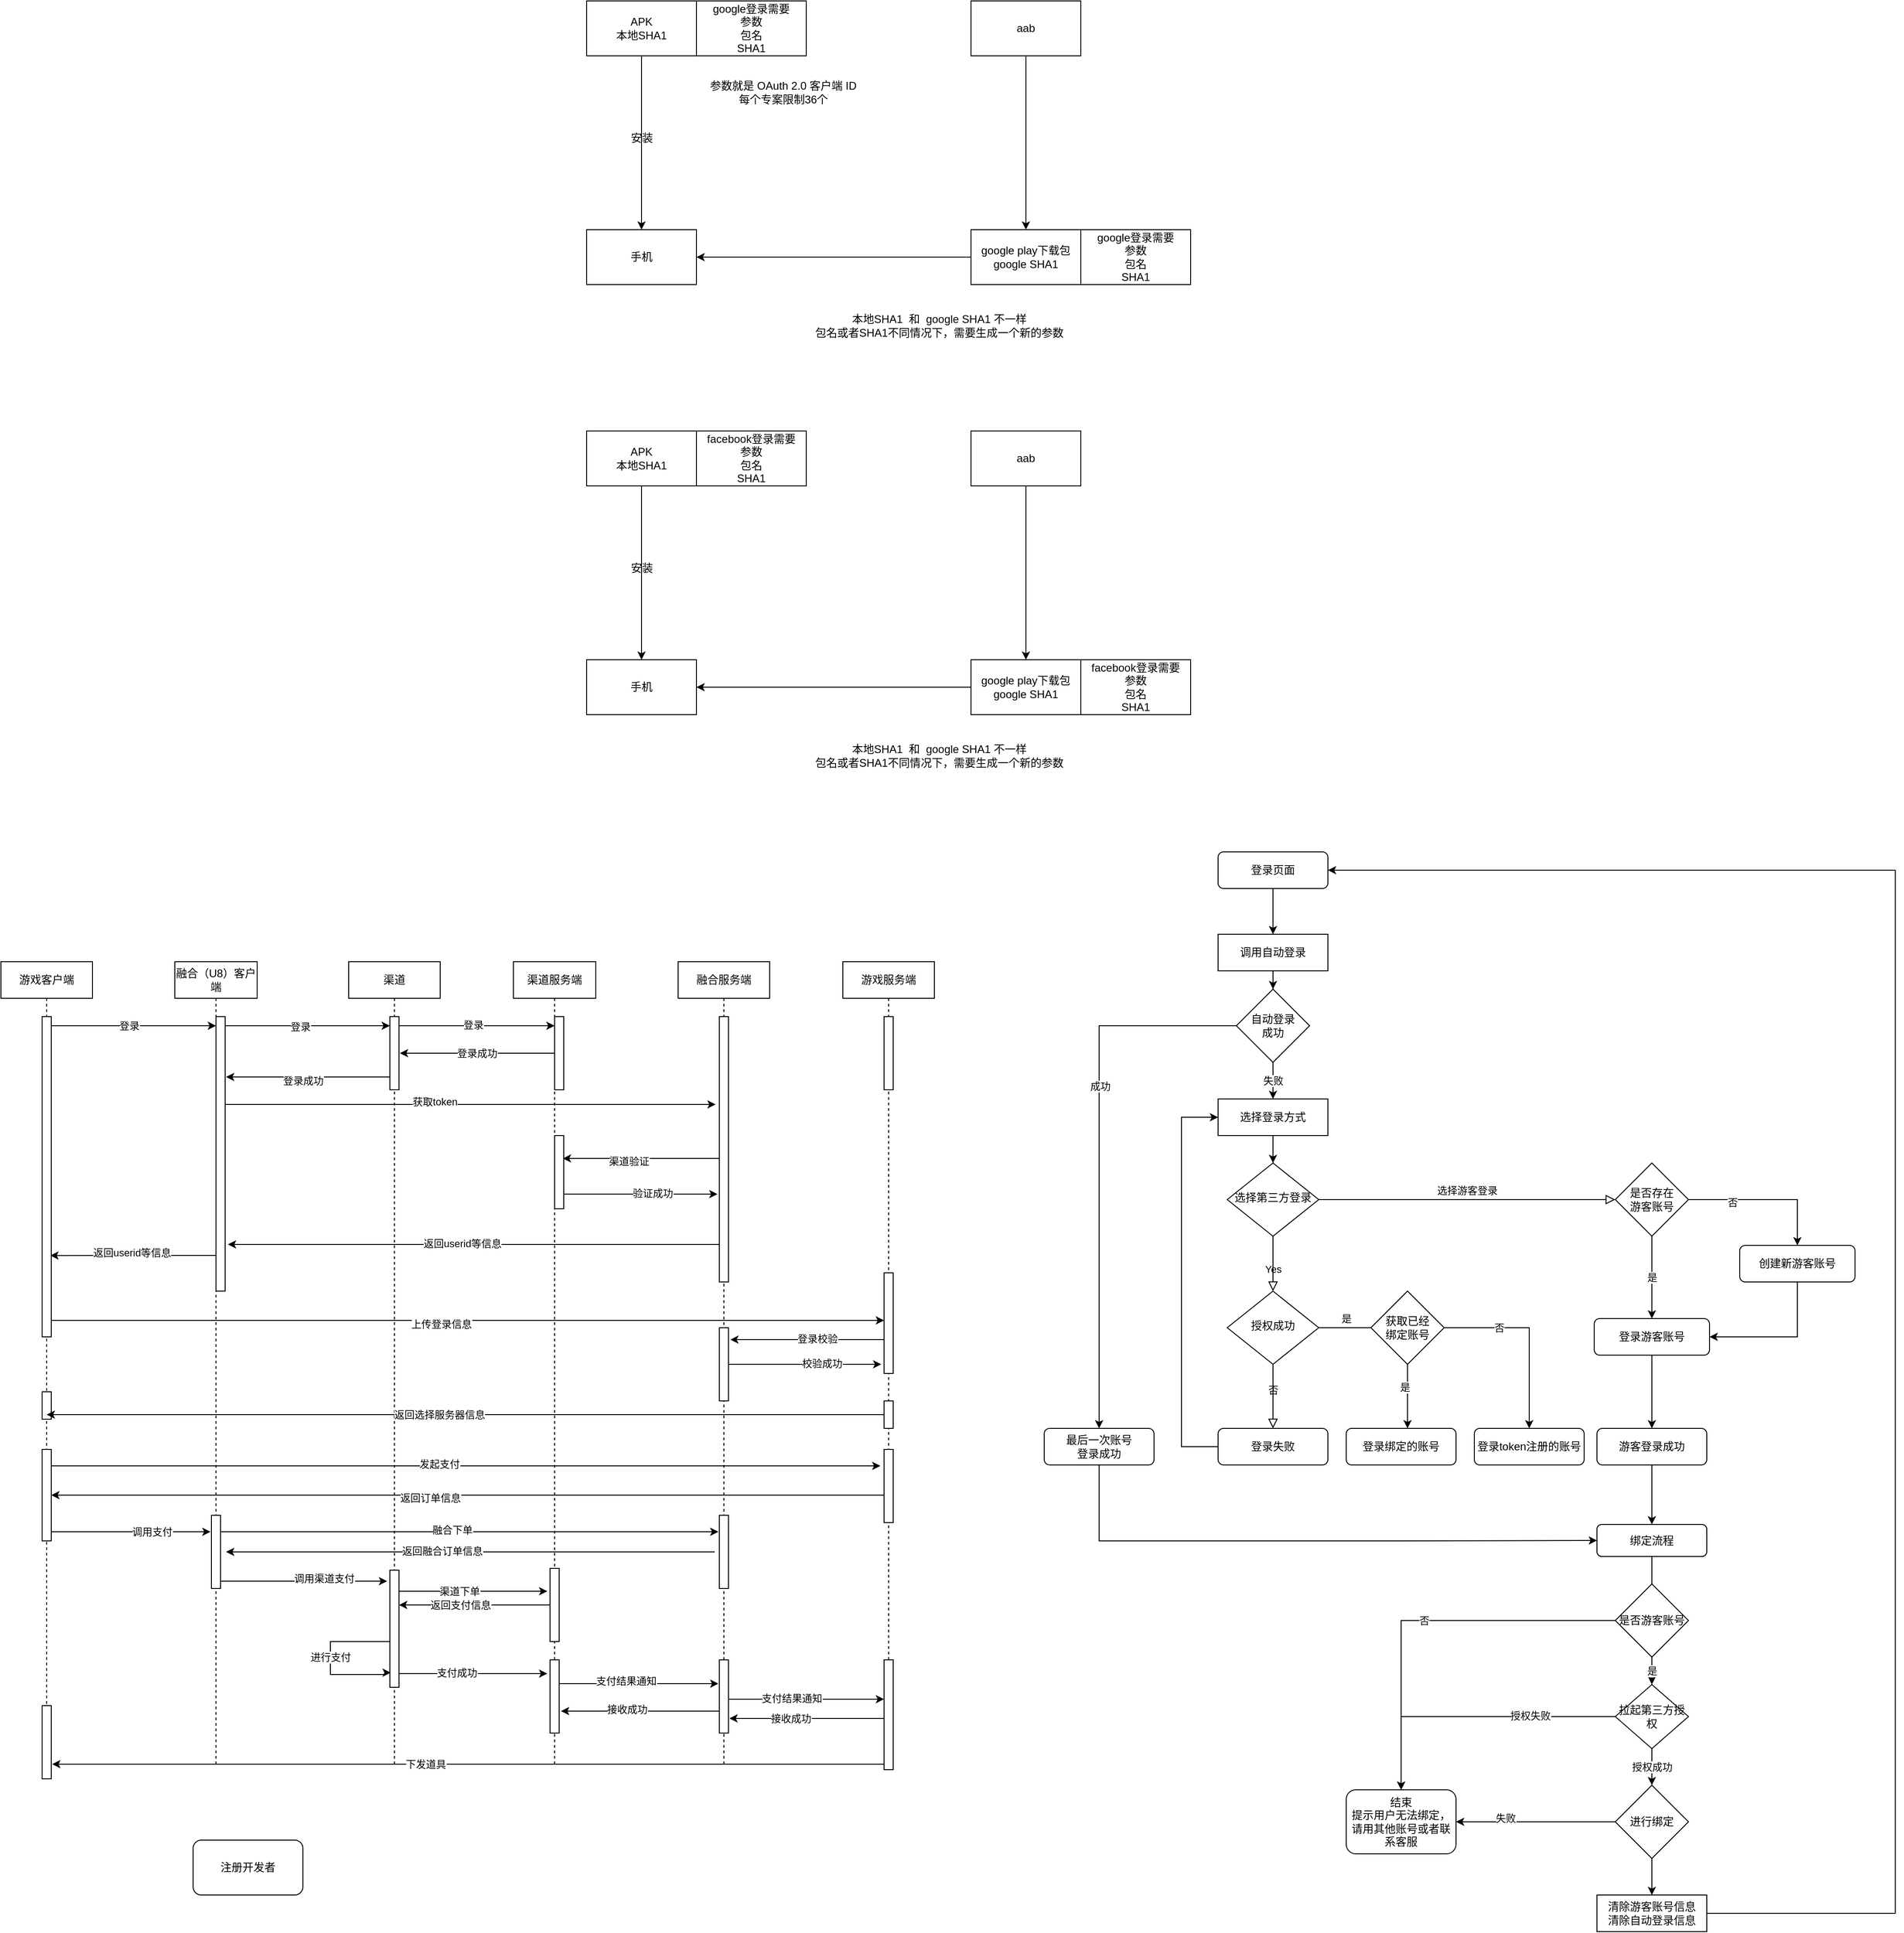 <mxfile version="17.4.0" type="github">
  <diagram id="C5RBs43oDa-KdzZeNtuy" name="Page-1">
    <mxGraphModel dx="3014" dy="1947" grid="1" gridSize="10" guides="1" tooltips="1" connect="1" arrows="1" fold="1" page="1" pageScale="1" pageWidth="827" pageHeight="1169" math="0" shadow="0">
      <root>
        <mxCell id="WIyWlLk6GJQsqaUBKTNV-0" />
        <mxCell id="WIyWlLk6GJQsqaUBKTNV-1" parent="WIyWlLk6GJQsqaUBKTNV-0" />
        <mxCell id="JOjSNyH2Hw5vAPHBL3Yq-51" style="edgeStyle=orthogonalEdgeStyle;rounded=0;orthogonalLoop=1;jettySize=auto;html=1;" parent="WIyWlLk6GJQsqaUBKTNV-1" source="WIyWlLk6GJQsqaUBKTNV-3" target="JOjSNyH2Hw5vAPHBL3Yq-50" edge="1">
          <mxGeometry relative="1" as="geometry" />
        </mxCell>
        <mxCell id="WIyWlLk6GJQsqaUBKTNV-3" value="登录页面" style="rounded=1;whiteSpace=wrap;html=1;fontSize=12;glass=0;strokeWidth=1;shadow=0;" parent="WIyWlLk6GJQsqaUBKTNV-1" vertex="1">
          <mxGeometry x="40" y="-150" width="120" height="40" as="geometry" />
        </mxCell>
        <mxCell id="WIyWlLk6GJQsqaUBKTNV-4" value="Yes" style="rounded=0;html=1;jettySize=auto;orthogonalLoop=1;fontSize=11;endArrow=block;endFill=0;endSize=8;strokeWidth=1;shadow=0;labelBackgroundColor=none;edgeStyle=orthogonalEdgeStyle;" parent="WIyWlLk6GJQsqaUBKTNV-1" source="WIyWlLk6GJQsqaUBKTNV-6" target="WIyWlLk6GJQsqaUBKTNV-10" edge="1">
          <mxGeometry x="0.2" relative="1" as="geometry">
            <mxPoint as="offset" />
          </mxGeometry>
        </mxCell>
        <mxCell id="WIyWlLk6GJQsqaUBKTNV-5" value="选择游客登录" style="edgeStyle=orthogonalEdgeStyle;rounded=0;html=1;jettySize=auto;orthogonalLoop=1;fontSize=11;endArrow=block;endFill=0;endSize=8;strokeWidth=1;shadow=0;labelBackgroundColor=none;entryX=0;entryY=0.5;entryDx=0;entryDy=0;" parent="WIyWlLk6GJQsqaUBKTNV-1" source="WIyWlLk6GJQsqaUBKTNV-6" target="JOjSNyH2Hw5vAPHBL3Yq-17" edge="1">
          <mxGeometry y="10" relative="1" as="geometry">
            <mxPoint as="offset" />
            <mxPoint x="290" y="160" as="targetPoint" />
          </mxGeometry>
        </mxCell>
        <mxCell id="WIyWlLk6GJQsqaUBKTNV-6" value="选择第三方登录" style="rhombus;whiteSpace=wrap;html=1;shadow=0;fontFamily=Helvetica;fontSize=12;align=center;strokeWidth=1;spacing=6;spacingTop=-4;" parent="WIyWlLk6GJQsqaUBKTNV-1" vertex="1">
          <mxGeometry x="50" y="190" width="100" height="80" as="geometry" />
        </mxCell>
        <mxCell id="JOjSNyH2Hw5vAPHBL3Yq-19" value="是" style="edgeStyle=orthogonalEdgeStyle;rounded=0;orthogonalLoop=1;jettySize=auto;html=1;entryX=0.5;entryY=0;entryDx=0;entryDy=0;exitX=0.5;exitY=1;exitDx=0;exitDy=0;" parent="WIyWlLk6GJQsqaUBKTNV-1" source="JOjSNyH2Hw5vAPHBL3Yq-17" target="JOjSNyH2Hw5vAPHBL3Yq-22" edge="1">
          <mxGeometry relative="1" as="geometry">
            <mxPoint x="520" y="220" as="sourcePoint" />
          </mxGeometry>
        </mxCell>
        <mxCell id="JOjSNyH2Hw5vAPHBL3Yq-25" style="edgeStyle=orthogonalEdgeStyle;rounded=0;orthogonalLoop=1;jettySize=auto;html=1;entryX=1;entryY=0.5;entryDx=0;entryDy=0;exitX=0.5;exitY=1;exitDx=0;exitDy=0;" parent="WIyWlLk6GJQsqaUBKTNV-1" source="WIyWlLk6GJQsqaUBKTNV-7" target="JOjSNyH2Hw5vAPHBL3Yq-22" edge="1">
          <mxGeometry relative="1" as="geometry" />
        </mxCell>
        <mxCell id="WIyWlLk6GJQsqaUBKTNV-7" value="创建新游客账号" style="rounded=1;whiteSpace=wrap;html=1;fontSize=12;glass=0;strokeWidth=1;shadow=0;" parent="WIyWlLk6GJQsqaUBKTNV-1" vertex="1">
          <mxGeometry x="610" y="280" width="126" height="40" as="geometry" />
        </mxCell>
        <mxCell id="WIyWlLk6GJQsqaUBKTNV-8" value="否" style="rounded=0;html=1;jettySize=auto;orthogonalLoop=1;fontSize=11;endArrow=block;endFill=0;endSize=8;strokeWidth=1;shadow=0;labelBackgroundColor=none;edgeStyle=orthogonalEdgeStyle;" parent="WIyWlLk6GJQsqaUBKTNV-1" source="WIyWlLk6GJQsqaUBKTNV-10" target="WIyWlLk6GJQsqaUBKTNV-11" edge="1">
          <mxGeometry x="-0.2" relative="1" as="geometry">
            <mxPoint as="offset" />
          </mxGeometry>
        </mxCell>
        <mxCell id="WIyWlLk6GJQsqaUBKTNV-9" value="是" style="edgeStyle=orthogonalEdgeStyle;rounded=0;html=1;jettySize=auto;orthogonalLoop=1;fontSize=11;endArrow=block;endFill=0;endSize=8;strokeWidth=1;shadow=0;labelBackgroundColor=none;" parent="WIyWlLk6GJQsqaUBKTNV-1" source="WIyWlLk6GJQsqaUBKTNV-10" edge="1">
          <mxGeometry x="-0.4" y="10" relative="1" as="geometry">
            <mxPoint as="offset" />
            <mxPoint x="250" y="370" as="targetPoint" />
          </mxGeometry>
        </mxCell>
        <mxCell id="WIyWlLk6GJQsqaUBKTNV-10" value="授权成功" style="rhombus;whiteSpace=wrap;html=1;shadow=0;fontFamily=Helvetica;fontSize=12;align=center;strokeWidth=1;spacing=6;spacingTop=-4;" parent="WIyWlLk6GJQsqaUBKTNV-1" vertex="1">
          <mxGeometry x="50" y="330" width="100" height="80" as="geometry" />
        </mxCell>
        <mxCell id="JOjSNyH2Hw5vAPHBL3Yq-77" style="edgeStyle=orthogonalEdgeStyle;rounded=0;orthogonalLoop=1;jettySize=auto;html=1;entryX=0;entryY=0.5;entryDx=0;entryDy=0;" parent="WIyWlLk6GJQsqaUBKTNV-1" source="WIyWlLk6GJQsqaUBKTNV-11" target="JOjSNyH2Hw5vAPHBL3Yq-53" edge="1">
          <mxGeometry relative="1" as="geometry">
            <Array as="points">
              <mxPoint y="500" />
              <mxPoint y="140" />
            </Array>
          </mxGeometry>
        </mxCell>
        <mxCell id="WIyWlLk6GJQsqaUBKTNV-11" value="登录失败" style="rounded=1;whiteSpace=wrap;html=1;fontSize=12;glass=0;strokeWidth=1;shadow=0;" parent="WIyWlLk6GJQsqaUBKTNV-1" vertex="1">
          <mxGeometry x="40" y="480" width="120" height="40" as="geometry" />
        </mxCell>
        <mxCell id="JOjSNyH2Hw5vAPHBL3Yq-8" style="edgeStyle=orthogonalEdgeStyle;rounded=0;orthogonalLoop=1;jettySize=auto;html=1;exitX=0.5;exitY=1;exitDx=0;exitDy=0;entryX=0.5;entryY=0;entryDx=0;entryDy=0;" parent="WIyWlLk6GJQsqaUBKTNV-1" source="JOjSNyH2Hw5vAPHBL3Yq-0" edge="1">
          <mxGeometry relative="1" as="geometry">
            <mxPoint x="247" y="480" as="targetPoint" />
          </mxGeometry>
        </mxCell>
        <mxCell id="JOjSNyH2Hw5vAPHBL3Yq-74" value="是" style="edgeLabel;html=1;align=center;verticalAlign=middle;resizable=0;points=[];" parent="JOjSNyH2Hw5vAPHBL3Yq-8" vertex="1" connectable="0">
          <mxGeometry x="-0.297" y="-3" relative="1" as="geometry">
            <mxPoint as="offset" />
          </mxGeometry>
        </mxCell>
        <mxCell id="JOjSNyH2Hw5vAPHBL3Yq-12" style="edgeStyle=orthogonalEdgeStyle;rounded=0;orthogonalLoop=1;jettySize=auto;html=1;" parent="WIyWlLk6GJQsqaUBKTNV-1" source="JOjSNyH2Hw5vAPHBL3Yq-0" target="JOjSNyH2Hw5vAPHBL3Yq-11" edge="1">
          <mxGeometry relative="1" as="geometry" />
        </mxCell>
        <mxCell id="JOjSNyH2Hw5vAPHBL3Yq-75" value="否" style="edgeLabel;html=1;align=center;verticalAlign=middle;resizable=0;points=[];" parent="JOjSNyH2Hw5vAPHBL3Yq-12" vertex="1" connectable="0">
          <mxGeometry x="-0.416" relative="1" as="geometry">
            <mxPoint as="offset" />
          </mxGeometry>
        </mxCell>
        <mxCell id="JOjSNyH2Hw5vAPHBL3Yq-0" value="获取已经&lt;br&gt;绑定账号" style="rhombus;whiteSpace=wrap;html=1;" parent="WIyWlLk6GJQsqaUBKTNV-1" vertex="1">
          <mxGeometry x="207" y="330" width="80" height="80" as="geometry" />
        </mxCell>
        <mxCell id="JOjSNyH2Hw5vAPHBL3Yq-6" value="登录绑定的账号" style="rounded=1;whiteSpace=wrap;html=1;fontSize=12;glass=0;strokeWidth=1;shadow=0;" parent="WIyWlLk6GJQsqaUBKTNV-1" vertex="1">
          <mxGeometry x="180" y="480" width="120" height="40" as="geometry" />
        </mxCell>
        <mxCell id="JOjSNyH2Hw5vAPHBL3Yq-11" value="登录token注册的账号" style="rounded=1;whiteSpace=wrap;html=1;fontSize=12;glass=0;strokeWidth=1;shadow=0;" parent="WIyWlLk6GJQsqaUBKTNV-1" vertex="1">
          <mxGeometry x="320" y="480" width="120" height="40" as="geometry" />
        </mxCell>
        <mxCell id="JOjSNyH2Hw5vAPHBL3Yq-60" style="edgeStyle=orthogonalEdgeStyle;rounded=0;orthogonalLoop=1;jettySize=auto;html=1;" parent="WIyWlLk6GJQsqaUBKTNV-1" source="JOjSNyH2Hw5vAPHBL3Yq-15" target="JOjSNyH2Hw5vAPHBL3Yq-26" edge="1">
          <mxGeometry relative="1" as="geometry" />
        </mxCell>
        <mxCell id="JOjSNyH2Hw5vAPHBL3Yq-15" value="游客登录成功" style="rounded=1;whiteSpace=wrap;html=1;fontSize=12;glass=0;strokeWidth=1;shadow=0;" parent="WIyWlLk6GJQsqaUBKTNV-1" vertex="1">
          <mxGeometry x="454" y="480" width="120" height="40" as="geometry" />
        </mxCell>
        <mxCell id="JOjSNyH2Hw5vAPHBL3Yq-18" style="edgeStyle=orthogonalEdgeStyle;rounded=0;orthogonalLoop=1;jettySize=auto;html=1;entryX=0.5;entryY=0;entryDx=0;entryDy=0;" parent="WIyWlLk6GJQsqaUBKTNV-1" source="JOjSNyH2Hw5vAPHBL3Yq-17" target="WIyWlLk6GJQsqaUBKTNV-7" edge="1">
          <mxGeometry relative="1" as="geometry" />
        </mxCell>
        <mxCell id="JOjSNyH2Hw5vAPHBL3Yq-76" value="否" style="edgeLabel;html=1;align=center;verticalAlign=middle;resizable=0;points=[];" parent="JOjSNyH2Hw5vAPHBL3Yq-18" vertex="1" connectable="0">
          <mxGeometry x="-0.436" y="-3" relative="1" as="geometry">
            <mxPoint as="offset" />
          </mxGeometry>
        </mxCell>
        <mxCell id="JOjSNyH2Hw5vAPHBL3Yq-17" value="是否存在&lt;br&gt;游客账号" style="rhombus;whiteSpace=wrap;html=1;" parent="WIyWlLk6GJQsqaUBKTNV-1" vertex="1">
          <mxGeometry x="474" y="190" width="80" height="80" as="geometry" />
        </mxCell>
        <mxCell id="JOjSNyH2Hw5vAPHBL3Yq-24" style="edgeStyle=orthogonalEdgeStyle;rounded=0;orthogonalLoop=1;jettySize=auto;html=1;entryX=0.5;entryY=0;entryDx=0;entryDy=0;" parent="WIyWlLk6GJQsqaUBKTNV-1" source="JOjSNyH2Hw5vAPHBL3Yq-22" target="JOjSNyH2Hw5vAPHBL3Yq-15" edge="1">
          <mxGeometry relative="1" as="geometry" />
        </mxCell>
        <mxCell id="JOjSNyH2Hw5vAPHBL3Yq-22" value="登录游客账号" style="rounded=1;whiteSpace=wrap;html=1;fontSize=12;glass=0;strokeWidth=1;shadow=0;" parent="WIyWlLk6GJQsqaUBKTNV-1" vertex="1">
          <mxGeometry x="451" y="360" width="126" height="40" as="geometry" />
        </mxCell>
        <mxCell id="JOjSNyH2Hw5vAPHBL3Yq-27" style="edgeStyle=orthogonalEdgeStyle;rounded=0;orthogonalLoop=1;jettySize=auto;html=1;" parent="WIyWlLk6GJQsqaUBKTNV-1" source="JOjSNyH2Hw5vAPHBL3Yq-26" edge="1">
          <mxGeometry relative="1" as="geometry">
            <mxPoint x="514" y="690" as="targetPoint" />
          </mxGeometry>
        </mxCell>
        <mxCell id="JOjSNyH2Hw5vAPHBL3Yq-26" value="绑定流程" style="rounded=1;whiteSpace=wrap;html=1;" parent="WIyWlLk6GJQsqaUBKTNV-1" vertex="1">
          <mxGeometry x="454" y="585" width="120" height="35" as="geometry" />
        </mxCell>
        <mxCell id="JOjSNyH2Hw5vAPHBL3Yq-30" value="否" style="edgeStyle=orthogonalEdgeStyle;rounded=0;orthogonalLoop=1;jettySize=auto;html=1;entryX=0.5;entryY=0;entryDx=0;entryDy=0;" parent="WIyWlLk6GJQsqaUBKTNV-1" source="JOjSNyH2Hw5vAPHBL3Yq-29" target="JOjSNyH2Hw5vAPHBL3Yq-38" edge="1">
          <mxGeometry relative="1" as="geometry">
            <mxPoint x="300" y="690" as="targetPoint" />
          </mxGeometry>
        </mxCell>
        <mxCell id="JOjSNyH2Hw5vAPHBL3Yq-66" value="是" style="edgeStyle=orthogonalEdgeStyle;rounded=0;orthogonalLoop=1;jettySize=auto;html=1;exitX=0.5;exitY=1;exitDx=0;exitDy=0;entryX=0.5;entryY=0;entryDx=0;entryDy=0;" parent="WIyWlLk6GJQsqaUBKTNV-1" source="JOjSNyH2Hw5vAPHBL3Yq-29" target="JOjSNyH2Hw5vAPHBL3Yq-65" edge="1">
          <mxGeometry relative="1" as="geometry" />
        </mxCell>
        <mxCell id="JOjSNyH2Hw5vAPHBL3Yq-29" value="是否游客账号" style="rhombus;whiteSpace=wrap;html=1;" parent="WIyWlLk6GJQsqaUBKTNV-1" vertex="1">
          <mxGeometry x="474" y="650" width="80" height="80" as="geometry" />
        </mxCell>
        <mxCell id="JOjSNyH2Hw5vAPHBL3Yq-39" style="edgeStyle=orthogonalEdgeStyle;rounded=0;orthogonalLoop=1;jettySize=auto;html=1;" parent="WIyWlLk6GJQsqaUBKTNV-1" source="JOjSNyH2Hw5vAPHBL3Yq-35" target="JOjSNyH2Hw5vAPHBL3Yq-38" edge="1">
          <mxGeometry relative="1" as="geometry" />
        </mxCell>
        <mxCell id="JOjSNyH2Hw5vAPHBL3Yq-41" value="失败" style="edgeLabel;html=1;align=center;verticalAlign=middle;resizable=0;points=[];" parent="JOjSNyH2Hw5vAPHBL3Yq-39" vertex="1" connectable="0">
          <mxGeometry x="0.234" y="-2" relative="1" as="geometry">
            <mxPoint x="-13" y="-2" as="offset" />
          </mxGeometry>
        </mxCell>
        <mxCell id="JOjSNyH2Hw5vAPHBL3Yq-59" style="edgeStyle=orthogonalEdgeStyle;rounded=0;orthogonalLoop=1;jettySize=auto;html=1;exitX=0.5;exitY=1;exitDx=0;exitDy=0;" parent="WIyWlLk6GJQsqaUBKTNV-1" source="JOjSNyH2Hw5vAPHBL3Yq-35" target="JOjSNyH2Hw5vAPHBL3Yq-58" edge="1">
          <mxGeometry relative="1" as="geometry" />
        </mxCell>
        <mxCell id="JOjSNyH2Hw5vAPHBL3Yq-35" value="进行绑定" style="rhombus;whiteSpace=wrap;html=1;" parent="WIyWlLk6GJQsqaUBKTNV-1" vertex="1">
          <mxGeometry x="474" y="870" width="80" height="80" as="geometry" />
        </mxCell>
        <mxCell id="JOjSNyH2Hw5vAPHBL3Yq-38" value="结束&lt;br&gt;提示用户无法绑定，请用其他账号或者联系客服" style="rounded=1;whiteSpace=wrap;html=1;" parent="WIyWlLk6GJQsqaUBKTNV-1" vertex="1">
          <mxGeometry x="180" y="875" width="120" height="70" as="geometry" />
        </mxCell>
        <mxCell id="JOjSNyH2Hw5vAPHBL3Yq-46" style="edgeStyle=orthogonalEdgeStyle;rounded=0;orthogonalLoop=1;jettySize=auto;html=1;entryX=0.5;entryY=0;entryDx=0;entryDy=0;" parent="WIyWlLk6GJQsqaUBKTNV-1" source="JOjSNyH2Hw5vAPHBL3Yq-42" target="JOjSNyH2Hw5vAPHBL3Yq-48" edge="1">
          <mxGeometry relative="1" as="geometry">
            <mxPoint x="-90" y="490" as="targetPoint" />
          </mxGeometry>
        </mxCell>
        <mxCell id="JOjSNyH2Hw5vAPHBL3Yq-47" value="成功" style="edgeLabel;html=1;align=center;verticalAlign=middle;resizable=0;points=[];" parent="JOjSNyH2Hw5vAPHBL3Yq-46" vertex="1" connectable="0">
          <mxGeometry x="-0.267" y="1" relative="1" as="geometry">
            <mxPoint as="offset" />
          </mxGeometry>
        </mxCell>
        <mxCell id="JOjSNyH2Hw5vAPHBL3Yq-54" value="失败" style="edgeStyle=orthogonalEdgeStyle;rounded=0;orthogonalLoop=1;jettySize=auto;html=1;entryX=0.5;entryY=0;entryDx=0;entryDy=0;" parent="WIyWlLk6GJQsqaUBKTNV-1" source="JOjSNyH2Hw5vAPHBL3Yq-42" target="JOjSNyH2Hw5vAPHBL3Yq-53" edge="1">
          <mxGeometry relative="1" as="geometry" />
        </mxCell>
        <mxCell id="JOjSNyH2Hw5vAPHBL3Yq-42" value="自动登录&lt;br&gt;成功" style="rhombus;whiteSpace=wrap;html=1;" parent="WIyWlLk6GJQsqaUBKTNV-1" vertex="1">
          <mxGeometry x="60" width="80" height="80" as="geometry" />
        </mxCell>
        <mxCell id="JOjSNyH2Hw5vAPHBL3Yq-72" style="edgeStyle=orthogonalEdgeStyle;rounded=0;orthogonalLoop=1;jettySize=auto;html=1;entryX=0;entryY=0.5;entryDx=0;entryDy=0;" parent="WIyWlLk6GJQsqaUBKTNV-1" source="JOjSNyH2Hw5vAPHBL3Yq-48" target="JOjSNyH2Hw5vAPHBL3Yq-26" edge="1">
          <mxGeometry relative="1" as="geometry">
            <Array as="points">
              <mxPoint x="-90" y="603" />
              <mxPoint x="212" y="603" />
            </Array>
          </mxGeometry>
        </mxCell>
        <mxCell id="JOjSNyH2Hw5vAPHBL3Yq-48" value="最后一次账号&lt;br&gt;登录成功" style="rounded=1;whiteSpace=wrap;html=1;fontSize=12;glass=0;strokeWidth=1;shadow=0;" parent="WIyWlLk6GJQsqaUBKTNV-1" vertex="1">
          <mxGeometry x="-150" y="480" width="120" height="40" as="geometry" />
        </mxCell>
        <mxCell id="JOjSNyH2Hw5vAPHBL3Yq-52" style="edgeStyle=orthogonalEdgeStyle;rounded=0;orthogonalLoop=1;jettySize=auto;html=1;entryX=0.5;entryY=0;entryDx=0;entryDy=0;" parent="WIyWlLk6GJQsqaUBKTNV-1" source="JOjSNyH2Hw5vAPHBL3Yq-50" target="JOjSNyH2Hw5vAPHBL3Yq-42" edge="1">
          <mxGeometry relative="1" as="geometry" />
        </mxCell>
        <mxCell id="JOjSNyH2Hw5vAPHBL3Yq-50" value="调用自动登录" style="rounded=0;whiteSpace=wrap;html=1;" parent="WIyWlLk6GJQsqaUBKTNV-1" vertex="1">
          <mxGeometry x="40" y="-60" width="120" height="40" as="geometry" />
        </mxCell>
        <mxCell id="JOjSNyH2Hw5vAPHBL3Yq-55" style="edgeStyle=orthogonalEdgeStyle;rounded=0;orthogonalLoop=1;jettySize=auto;html=1;entryX=0.5;entryY=0;entryDx=0;entryDy=0;" parent="WIyWlLk6GJQsqaUBKTNV-1" source="JOjSNyH2Hw5vAPHBL3Yq-53" target="WIyWlLk6GJQsqaUBKTNV-6" edge="1">
          <mxGeometry relative="1" as="geometry" />
        </mxCell>
        <mxCell id="JOjSNyH2Hw5vAPHBL3Yq-53" value="选择登录方式" style="rounded=0;whiteSpace=wrap;html=1;" parent="WIyWlLk6GJQsqaUBKTNV-1" vertex="1">
          <mxGeometry x="40" y="120" width="120" height="40" as="geometry" />
        </mxCell>
        <mxCell id="JOjSNyH2Hw5vAPHBL3Yq-73" style="edgeStyle=orthogonalEdgeStyle;rounded=0;orthogonalLoop=1;jettySize=auto;html=1;entryX=1;entryY=0.5;entryDx=0;entryDy=0;exitX=1;exitY=0.5;exitDx=0;exitDy=0;" parent="WIyWlLk6GJQsqaUBKTNV-1" source="JOjSNyH2Hw5vAPHBL3Yq-58" target="WIyWlLk6GJQsqaUBKTNV-3" edge="1">
          <mxGeometry relative="1" as="geometry">
            <Array as="points">
              <mxPoint x="780" y="1010" />
              <mxPoint x="780" y="-130" />
            </Array>
          </mxGeometry>
        </mxCell>
        <mxCell id="JOjSNyH2Hw5vAPHBL3Yq-58" value="清除游客账号信息&lt;br&gt;清除自动登录信息" style="rounded=0;whiteSpace=wrap;html=1;" parent="WIyWlLk6GJQsqaUBKTNV-1" vertex="1">
          <mxGeometry x="454" y="990" width="120" height="40" as="geometry" />
        </mxCell>
        <mxCell id="JOjSNyH2Hw5vAPHBL3Yq-63" style="edgeStyle=orthogonalEdgeStyle;rounded=0;orthogonalLoop=1;jettySize=auto;html=1;exitX=0.5;exitY=1;exitDx=0;exitDy=0;" parent="WIyWlLk6GJQsqaUBKTNV-1" edge="1">
          <mxGeometry relative="1" as="geometry">
            <mxPoint x="240" y="705" as="sourcePoint" />
            <mxPoint x="240" y="705" as="targetPoint" />
          </mxGeometry>
        </mxCell>
        <mxCell id="JOjSNyH2Hw5vAPHBL3Yq-68" value="授权成功" style="edgeStyle=orthogonalEdgeStyle;rounded=0;orthogonalLoop=1;jettySize=auto;html=1;entryX=0.5;entryY=0;entryDx=0;entryDy=0;" parent="WIyWlLk6GJQsqaUBKTNV-1" source="JOjSNyH2Hw5vAPHBL3Yq-65" target="JOjSNyH2Hw5vAPHBL3Yq-35" edge="1">
          <mxGeometry relative="1" as="geometry" />
        </mxCell>
        <mxCell id="JOjSNyH2Hw5vAPHBL3Yq-69" style="edgeStyle=orthogonalEdgeStyle;rounded=0;orthogonalLoop=1;jettySize=auto;html=1;exitX=0;exitY=0.5;exitDx=0;exitDy=0;entryX=0.5;entryY=0;entryDx=0;entryDy=0;" parent="WIyWlLk6GJQsqaUBKTNV-1" source="JOjSNyH2Hw5vAPHBL3Yq-65" target="JOjSNyH2Hw5vAPHBL3Yq-38" edge="1">
          <mxGeometry relative="1" as="geometry" />
        </mxCell>
        <mxCell id="JOjSNyH2Hw5vAPHBL3Yq-70" value="授权失败" style="edgeLabel;html=1;align=center;verticalAlign=middle;resizable=0;points=[];" parent="JOjSNyH2Hw5vAPHBL3Yq-69" vertex="1" connectable="0">
          <mxGeometry x="-0.409" y="-1" relative="1" as="geometry">
            <mxPoint as="offset" />
          </mxGeometry>
        </mxCell>
        <mxCell id="JOjSNyH2Hw5vAPHBL3Yq-65" value="&lt;span&gt;拉起第三方授权&lt;/span&gt;" style="rhombus;whiteSpace=wrap;html=1;" parent="WIyWlLk6GJQsqaUBKTNV-1" vertex="1">
          <mxGeometry x="474" y="760" width="80" height="70" as="geometry" />
        </mxCell>
        <mxCell id="KKXeev9WF8frhIr5QQyk-5" style="edgeStyle=orthogonalEdgeStyle;rounded=0;orthogonalLoop=1;jettySize=auto;html=1;entryX=0.5;entryY=0;entryDx=0;entryDy=0;startArrow=none;" parent="WIyWlLk6GJQsqaUBKTNV-1" source="KKXeev9WF8frhIr5QQyk-6" target="KKXeev9WF8frhIr5QQyk-1" edge="1">
          <mxGeometry relative="1" as="geometry">
            <Array as="points">
              <mxPoint x="-590" y="-920" />
            </Array>
          </mxGeometry>
        </mxCell>
        <mxCell id="KKXeev9WF8frhIr5QQyk-0" value="APK&lt;br&gt;本地SHA1" style="rounded=0;whiteSpace=wrap;html=1;" parent="WIyWlLk6GJQsqaUBKTNV-1" vertex="1">
          <mxGeometry x="-650" y="-1080" width="120" height="60" as="geometry" />
        </mxCell>
        <mxCell id="KKXeev9WF8frhIr5QQyk-1" value="手机" style="rounded=0;whiteSpace=wrap;html=1;" parent="WIyWlLk6GJQsqaUBKTNV-1" vertex="1">
          <mxGeometry x="-650" y="-830" width="120" height="60" as="geometry" />
        </mxCell>
        <mxCell id="KKXeev9WF8frhIr5QQyk-9" style="edgeStyle=orthogonalEdgeStyle;rounded=0;orthogonalLoop=1;jettySize=auto;html=1;" parent="WIyWlLk6GJQsqaUBKTNV-1" source="KKXeev9WF8frhIr5QQyk-2" target="KKXeev9WF8frhIr5QQyk-3" edge="1">
          <mxGeometry relative="1" as="geometry" />
        </mxCell>
        <mxCell id="KKXeev9WF8frhIr5QQyk-2" value="aab" style="rounded=0;whiteSpace=wrap;html=1;" parent="WIyWlLk6GJQsqaUBKTNV-1" vertex="1">
          <mxGeometry x="-230" y="-1080" width="120" height="60" as="geometry" />
        </mxCell>
        <mxCell id="KKXeev9WF8frhIr5QQyk-8" style="edgeStyle=orthogonalEdgeStyle;rounded=0;orthogonalLoop=1;jettySize=auto;html=1;" parent="WIyWlLk6GJQsqaUBKTNV-1" source="KKXeev9WF8frhIr5QQyk-3" target="KKXeev9WF8frhIr5QQyk-1" edge="1">
          <mxGeometry relative="1" as="geometry" />
        </mxCell>
        <mxCell id="KKXeev9WF8frhIr5QQyk-3" value="google play下载包&lt;br&gt;google SHA1" style="rounded=0;whiteSpace=wrap;html=1;" parent="WIyWlLk6GJQsqaUBKTNV-1" vertex="1">
          <mxGeometry x="-230" y="-830" width="120" height="60" as="geometry" />
        </mxCell>
        <mxCell id="KKXeev9WF8frhIr5QQyk-6" value="安装" style="text;html=1;align=center;verticalAlign=middle;resizable=0;points=[];autosize=1;strokeColor=none;fillColor=none;" parent="WIyWlLk6GJQsqaUBKTNV-1" vertex="1">
          <mxGeometry x="-610" y="-940" width="40" height="20" as="geometry" />
        </mxCell>
        <mxCell id="KKXeev9WF8frhIr5QQyk-7" value="" style="edgeStyle=orthogonalEdgeStyle;rounded=0;orthogonalLoop=1;jettySize=auto;html=1;entryX=0.5;entryY=0;entryDx=0;entryDy=0;endArrow=none;" parent="WIyWlLk6GJQsqaUBKTNV-1" source="KKXeev9WF8frhIr5QQyk-0" target="KKXeev9WF8frhIr5QQyk-6" edge="1">
          <mxGeometry relative="1" as="geometry">
            <mxPoint x="-590" y="-1020" as="sourcePoint" />
            <mxPoint x="-590" y="-830" as="targetPoint" />
            <Array as="points">
              <mxPoint x="-590" y="-920" />
            </Array>
          </mxGeometry>
        </mxCell>
        <mxCell id="KKXeev9WF8frhIr5QQyk-10" value="google登录需要&lt;br&gt;参数&lt;br&gt;包名&lt;br&gt;SHA1" style="rounded=0;whiteSpace=wrap;html=1;" parent="WIyWlLk6GJQsqaUBKTNV-1" vertex="1">
          <mxGeometry x="-530" y="-1080" width="120" height="60" as="geometry" />
        </mxCell>
        <mxCell id="KKXeev9WF8frhIr5QQyk-11" value="google登录需要&lt;br&gt;参数&lt;br&gt;包名&lt;br&gt;SHA1" style="rounded=0;whiteSpace=wrap;html=1;" parent="WIyWlLk6GJQsqaUBKTNV-1" vertex="1">
          <mxGeometry x="-110" y="-830" width="120" height="60" as="geometry" />
        </mxCell>
        <mxCell id="KKXeev9WF8frhIr5QQyk-12" value="参数就是&amp;nbsp;OAuth 2.0 客户端 ID&lt;br&gt;每个专案限制36个" style="text;html=1;strokeColor=none;fillColor=none;align=center;verticalAlign=middle;whiteSpace=wrap;rounded=0;" parent="WIyWlLk6GJQsqaUBKTNV-1" vertex="1">
          <mxGeometry x="-540" y="-990" width="210" height="20" as="geometry" />
        </mxCell>
        <mxCell id="KKXeev9WF8frhIr5QQyk-13" value="&lt;span&gt;本地SHA1&amp;nbsp; 和&amp;nbsp;&amp;nbsp;&lt;/span&gt;&lt;span&gt;google SHA1 不一样&lt;br&gt;包名或者SHA1不同情况下，需要生成一个新的参数&lt;br&gt;&lt;/span&gt;" style="text;html=1;align=center;verticalAlign=middle;resizable=0;points=[];autosize=1;strokeColor=none;fillColor=none;" parent="WIyWlLk6GJQsqaUBKTNV-1" vertex="1">
          <mxGeometry x="-410" y="-740" width="290" height="30" as="geometry" />
        </mxCell>
        <mxCell id="C141bJPONEXLKHuDQMLV-1" style="edgeStyle=orthogonalEdgeStyle;rounded=0;orthogonalLoop=1;jettySize=auto;html=1;entryX=0.5;entryY=0;entryDx=0;entryDy=0;startArrow=none;" edge="1" parent="WIyWlLk6GJQsqaUBKTNV-1" source="C141bJPONEXLKHuDQMLV-8" target="C141bJPONEXLKHuDQMLV-3">
          <mxGeometry relative="1" as="geometry">
            <Array as="points">
              <mxPoint x="-590" y="-450" />
            </Array>
          </mxGeometry>
        </mxCell>
        <mxCell id="C141bJPONEXLKHuDQMLV-2" value="APK&lt;br&gt;本地SHA1" style="rounded=0;whiteSpace=wrap;html=1;" vertex="1" parent="WIyWlLk6GJQsqaUBKTNV-1">
          <mxGeometry x="-650" y="-610" width="120" height="60" as="geometry" />
        </mxCell>
        <mxCell id="C141bJPONEXLKHuDQMLV-3" value="手机" style="rounded=0;whiteSpace=wrap;html=1;" vertex="1" parent="WIyWlLk6GJQsqaUBKTNV-1">
          <mxGeometry x="-650" y="-360" width="120" height="60" as="geometry" />
        </mxCell>
        <mxCell id="C141bJPONEXLKHuDQMLV-4" style="edgeStyle=orthogonalEdgeStyle;rounded=0;orthogonalLoop=1;jettySize=auto;html=1;" edge="1" parent="WIyWlLk6GJQsqaUBKTNV-1" source="C141bJPONEXLKHuDQMLV-5" target="C141bJPONEXLKHuDQMLV-7">
          <mxGeometry relative="1" as="geometry" />
        </mxCell>
        <mxCell id="C141bJPONEXLKHuDQMLV-5" value="aab" style="rounded=0;whiteSpace=wrap;html=1;" vertex="1" parent="WIyWlLk6GJQsqaUBKTNV-1">
          <mxGeometry x="-230" y="-610" width="120" height="60" as="geometry" />
        </mxCell>
        <mxCell id="C141bJPONEXLKHuDQMLV-6" style="edgeStyle=orthogonalEdgeStyle;rounded=0;orthogonalLoop=1;jettySize=auto;html=1;" edge="1" parent="WIyWlLk6GJQsqaUBKTNV-1" source="C141bJPONEXLKHuDQMLV-7" target="C141bJPONEXLKHuDQMLV-3">
          <mxGeometry relative="1" as="geometry" />
        </mxCell>
        <mxCell id="C141bJPONEXLKHuDQMLV-7" value="google play下载包&lt;br&gt;google SHA1" style="rounded=0;whiteSpace=wrap;html=1;" vertex="1" parent="WIyWlLk6GJQsqaUBKTNV-1">
          <mxGeometry x="-230" y="-360" width="120" height="60" as="geometry" />
        </mxCell>
        <mxCell id="C141bJPONEXLKHuDQMLV-8" value="安装" style="text;html=1;align=center;verticalAlign=middle;resizable=0;points=[];autosize=1;strokeColor=none;fillColor=none;" vertex="1" parent="WIyWlLk6GJQsqaUBKTNV-1">
          <mxGeometry x="-610" y="-470" width="40" height="20" as="geometry" />
        </mxCell>
        <mxCell id="C141bJPONEXLKHuDQMLV-9" value="" style="edgeStyle=orthogonalEdgeStyle;rounded=0;orthogonalLoop=1;jettySize=auto;html=1;entryX=0.5;entryY=0;entryDx=0;entryDy=0;endArrow=none;" edge="1" parent="WIyWlLk6GJQsqaUBKTNV-1" source="C141bJPONEXLKHuDQMLV-2" target="C141bJPONEXLKHuDQMLV-8">
          <mxGeometry relative="1" as="geometry">
            <mxPoint x="-590" y="-550" as="sourcePoint" />
            <mxPoint x="-590" y="-360" as="targetPoint" />
            <Array as="points">
              <mxPoint x="-590" y="-450" />
            </Array>
          </mxGeometry>
        </mxCell>
        <mxCell id="C141bJPONEXLKHuDQMLV-10" value="facebook登录需要&lt;br&gt;参数&lt;br&gt;包名&lt;br&gt;SHA1" style="rounded=0;whiteSpace=wrap;html=1;" vertex="1" parent="WIyWlLk6GJQsqaUBKTNV-1">
          <mxGeometry x="-530" y="-610" width="120" height="60" as="geometry" />
        </mxCell>
        <mxCell id="C141bJPONEXLKHuDQMLV-11" value="facebook登录需要&lt;br&gt;参数&lt;br&gt;包名&lt;br&gt;SHA1" style="rounded=0;whiteSpace=wrap;html=1;" vertex="1" parent="WIyWlLk6GJQsqaUBKTNV-1">
          <mxGeometry x="-110" y="-360" width="120" height="60" as="geometry" />
        </mxCell>
        <mxCell id="C141bJPONEXLKHuDQMLV-13" value="&lt;span&gt;本地SHA1&amp;nbsp; 和&amp;nbsp;&amp;nbsp;&lt;/span&gt;&lt;span&gt;google SHA1 不一样&lt;br&gt;包名或者SHA1不同情况下，需要生成一个新的参数&lt;br&gt;&lt;/span&gt;" style="text;html=1;align=center;verticalAlign=middle;resizable=0;points=[];autosize=1;strokeColor=none;fillColor=none;" vertex="1" parent="WIyWlLk6GJQsqaUBKTNV-1">
          <mxGeometry x="-410" y="-270" width="290" height="30" as="geometry" />
        </mxCell>
        <mxCell id="C141bJPONEXLKHuDQMLV-14" value="游戏客户端" style="shape=umlLifeline;perimeter=lifelinePerimeter;whiteSpace=wrap;html=1;container=1;collapsible=0;recursiveResize=0;outlineConnect=0;" vertex="1" parent="WIyWlLk6GJQsqaUBKTNV-1">
          <mxGeometry x="-1290" y="-30" width="100" height="880" as="geometry" />
        </mxCell>
        <mxCell id="C141bJPONEXLKHuDQMLV-21" value="" style="html=1;points=[];perimeter=orthogonalPerimeter;" vertex="1" parent="C141bJPONEXLKHuDQMLV-14">
          <mxGeometry x="45" y="60" width="10" height="350" as="geometry" />
        </mxCell>
        <mxCell id="C141bJPONEXLKHuDQMLV-55" value="" style="html=1;points=[];perimeter=orthogonalPerimeter;" vertex="1" parent="C141bJPONEXLKHuDQMLV-14">
          <mxGeometry x="45" y="533" width="10" height="100" as="geometry" />
        </mxCell>
        <mxCell id="C141bJPONEXLKHuDQMLV-89" value="" style="html=1;points=[];perimeter=orthogonalPerimeter;" vertex="1" parent="C141bJPONEXLKHuDQMLV-14">
          <mxGeometry x="45" y="813" width="10" height="80" as="geometry" />
        </mxCell>
        <mxCell id="C141bJPONEXLKHuDQMLV-111" value="" style="html=1;points=[];perimeter=orthogonalPerimeter;" vertex="1" parent="C141bJPONEXLKHuDQMLV-14">
          <mxGeometry x="45" y="470" width="10" height="30" as="geometry" />
        </mxCell>
        <mxCell id="C141bJPONEXLKHuDQMLV-15" value="融合服务端" style="shape=umlLifeline;perimeter=lifelinePerimeter;whiteSpace=wrap;html=1;container=1;collapsible=0;recursiveResize=0;outlineConnect=0;" vertex="1" parent="WIyWlLk6GJQsqaUBKTNV-1">
          <mxGeometry x="-550" y="-30" width="100" height="880" as="geometry" />
        </mxCell>
        <mxCell id="C141bJPONEXLKHuDQMLV-27" value="" style="html=1;points=[];perimeter=orthogonalPerimeter;" vertex="1" parent="C141bJPONEXLKHuDQMLV-15">
          <mxGeometry x="45" y="60" width="10" height="290" as="geometry" />
        </mxCell>
        <mxCell id="C141bJPONEXLKHuDQMLV-59" value="" style="html=1;points=[];perimeter=orthogonalPerimeter;" vertex="1" parent="C141bJPONEXLKHuDQMLV-15">
          <mxGeometry x="45" y="605" width="10" height="80" as="geometry" />
        </mxCell>
        <mxCell id="C141bJPONEXLKHuDQMLV-81" value="" style="html=1;points=[];perimeter=orthogonalPerimeter;" vertex="1" parent="C141bJPONEXLKHuDQMLV-15">
          <mxGeometry x="45" y="763" width="10" height="80" as="geometry" />
        </mxCell>
        <mxCell id="C141bJPONEXLKHuDQMLV-103" value="" style="html=1;points=[];perimeter=orthogonalPerimeter;" vertex="1" parent="C141bJPONEXLKHuDQMLV-15">
          <mxGeometry x="45" y="400" width="10" height="80" as="geometry" />
        </mxCell>
        <mxCell id="C141bJPONEXLKHuDQMLV-16" value="渠道" style="shape=umlLifeline;perimeter=lifelinePerimeter;whiteSpace=wrap;html=1;container=1;collapsible=0;recursiveResize=0;outlineConnect=0;" vertex="1" parent="WIyWlLk6GJQsqaUBKTNV-1">
          <mxGeometry x="-910" y="-30" width="100" height="880" as="geometry" />
        </mxCell>
        <mxCell id="C141bJPONEXLKHuDQMLV-24" value="" style="html=1;points=[];perimeter=orthogonalPerimeter;" vertex="1" parent="C141bJPONEXLKHuDQMLV-16">
          <mxGeometry x="45" y="60" width="10" height="80" as="geometry" />
        </mxCell>
        <mxCell id="C141bJPONEXLKHuDQMLV-57" value="" style="html=1;points=[];perimeter=orthogonalPerimeter;" vertex="1" parent="C141bJPONEXLKHuDQMLV-16">
          <mxGeometry x="45" y="665" width="10" height="128" as="geometry" />
        </mxCell>
        <mxCell id="C141bJPONEXLKHuDQMLV-76" style="edgeStyle=orthogonalEdgeStyle;rounded=0;orthogonalLoop=1;jettySize=auto;html=1;entryX=0.1;entryY=0.875;entryDx=0;entryDy=0;entryPerimeter=0;" edge="1" parent="C141bJPONEXLKHuDQMLV-16" source="C141bJPONEXLKHuDQMLV-57" target="C141bJPONEXLKHuDQMLV-57">
          <mxGeometry relative="1" as="geometry">
            <mxPoint x="40" y="783" as="targetPoint" />
            <Array as="points">
              <mxPoint x="-20" y="743" />
              <mxPoint x="-20" y="779" />
              <mxPoint x="40" y="779" />
              <mxPoint x="40" y="777" />
            </Array>
          </mxGeometry>
        </mxCell>
        <mxCell id="C141bJPONEXLKHuDQMLV-122" value="进行支付" style="edgeLabel;html=1;align=center;verticalAlign=middle;resizable=0;points=[];" vertex="1" connectable="0" parent="C141bJPONEXLKHuDQMLV-76">
          <mxGeometry x="-0.136" relative="1" as="geometry">
            <mxPoint y="9" as="offset" />
          </mxGeometry>
        </mxCell>
        <mxCell id="C141bJPONEXLKHuDQMLV-17" value="融合（U8）客户端" style="shape=umlLifeline;perimeter=lifelinePerimeter;whiteSpace=wrap;html=1;container=1;collapsible=0;recursiveResize=0;outlineConnect=0;" vertex="1" parent="WIyWlLk6GJQsqaUBKTNV-1">
          <mxGeometry x="-1100" y="-30" width="90" height="880" as="geometry" />
        </mxCell>
        <mxCell id="C141bJPONEXLKHuDQMLV-22" value="" style="html=1;points=[];perimeter=orthogonalPerimeter;" vertex="1" parent="C141bJPONEXLKHuDQMLV-17">
          <mxGeometry x="45" y="60" width="10" height="300" as="geometry" />
        </mxCell>
        <mxCell id="C141bJPONEXLKHuDQMLV-56" value="" style="html=1;points=[];perimeter=orthogonalPerimeter;" vertex="1" parent="C141bJPONEXLKHuDQMLV-17">
          <mxGeometry x="40" y="605" width="10" height="80" as="geometry" />
        </mxCell>
        <mxCell id="C141bJPONEXLKHuDQMLV-18" value="游戏服务端" style="shape=umlLifeline;perimeter=lifelinePerimeter;whiteSpace=wrap;html=1;container=1;collapsible=0;recursiveResize=0;outlineConnect=0;" vertex="1" parent="WIyWlLk6GJQsqaUBKTNV-1">
          <mxGeometry x="-370" y="-30" width="100" height="880" as="geometry" />
        </mxCell>
        <mxCell id="C141bJPONEXLKHuDQMLV-28" value="" style="html=1;points=[];perimeter=orthogonalPerimeter;" vertex="1" parent="C141bJPONEXLKHuDQMLV-18">
          <mxGeometry x="45" y="60" width="10" height="80" as="geometry" />
        </mxCell>
        <mxCell id="C141bJPONEXLKHuDQMLV-51" value="" style="html=1;points=[];perimeter=orthogonalPerimeter;" vertex="1" parent="C141bJPONEXLKHuDQMLV-18">
          <mxGeometry x="45" y="340" width="10" height="110" as="geometry" />
        </mxCell>
        <mxCell id="C141bJPONEXLKHuDQMLV-60" value="" style="html=1;points=[];perimeter=orthogonalPerimeter;" vertex="1" parent="C141bJPONEXLKHuDQMLV-18">
          <mxGeometry x="45" y="533" width="10" height="80" as="geometry" />
        </mxCell>
        <mxCell id="C141bJPONEXLKHuDQMLV-83" value="" style="html=1;points=[];perimeter=orthogonalPerimeter;" vertex="1" parent="C141bJPONEXLKHuDQMLV-18">
          <mxGeometry x="45" y="763" width="10" height="120" as="geometry" />
        </mxCell>
        <mxCell id="C141bJPONEXLKHuDQMLV-110" value="" style="html=1;points=[];perimeter=orthogonalPerimeter;" vertex="1" parent="C141bJPONEXLKHuDQMLV-18">
          <mxGeometry x="45" y="480" width="10" height="30" as="geometry" />
        </mxCell>
        <mxCell id="C141bJPONEXLKHuDQMLV-19" value="渠道服务端" style="shape=umlLifeline;perimeter=lifelinePerimeter;whiteSpace=wrap;html=1;container=1;collapsible=0;recursiveResize=0;outlineConnect=0;" vertex="1" parent="WIyWlLk6GJQsqaUBKTNV-1">
          <mxGeometry x="-730" y="-30" width="90" height="880" as="geometry" />
        </mxCell>
        <mxCell id="C141bJPONEXLKHuDQMLV-26" value="" style="html=1;points=[];perimeter=orthogonalPerimeter;" vertex="1" parent="C141bJPONEXLKHuDQMLV-19">
          <mxGeometry x="45" y="60" width="10" height="80" as="geometry" />
        </mxCell>
        <mxCell id="C141bJPONEXLKHuDQMLV-38" value="" style="html=1;points=[];perimeter=orthogonalPerimeter;" vertex="1" parent="C141bJPONEXLKHuDQMLV-19">
          <mxGeometry x="45" y="190" width="10" height="80" as="geometry" />
        </mxCell>
        <mxCell id="C141bJPONEXLKHuDQMLV-58" value="" style="html=1;points=[];perimeter=orthogonalPerimeter;" vertex="1" parent="C141bJPONEXLKHuDQMLV-19">
          <mxGeometry x="40" y="663" width="10" height="80" as="geometry" />
        </mxCell>
        <mxCell id="C141bJPONEXLKHuDQMLV-78" value="" style="html=1;points=[];perimeter=orthogonalPerimeter;" vertex="1" parent="C141bJPONEXLKHuDQMLV-19">
          <mxGeometry x="40" y="763" width="10" height="80" as="geometry" />
        </mxCell>
        <mxCell id="C141bJPONEXLKHuDQMLV-23" style="edgeStyle=orthogonalEdgeStyle;rounded=0;orthogonalLoop=1;jettySize=auto;html=1;" edge="1" parent="WIyWlLk6GJQsqaUBKTNV-1" source="C141bJPONEXLKHuDQMLV-21" target="C141bJPONEXLKHuDQMLV-22">
          <mxGeometry relative="1" as="geometry">
            <Array as="points">
              <mxPoint x="-1110" y="40" />
              <mxPoint x="-1110" y="40" />
            </Array>
          </mxGeometry>
        </mxCell>
        <mxCell id="C141bJPONEXLKHuDQMLV-93" value="登录" style="edgeLabel;html=1;align=center;verticalAlign=middle;resizable=0;points=[];" vertex="1" connectable="0" parent="C141bJPONEXLKHuDQMLV-23">
          <mxGeometry x="0.178" y="1" relative="1" as="geometry">
            <mxPoint x="-21" y="1" as="offset" />
          </mxGeometry>
        </mxCell>
        <mxCell id="C141bJPONEXLKHuDQMLV-25" style="edgeStyle=orthogonalEdgeStyle;rounded=0;orthogonalLoop=1;jettySize=auto;html=1;" edge="1" parent="WIyWlLk6GJQsqaUBKTNV-1" source="C141bJPONEXLKHuDQMLV-22" target="C141bJPONEXLKHuDQMLV-24">
          <mxGeometry relative="1" as="geometry">
            <Array as="points">
              <mxPoint x="-930" y="40" />
              <mxPoint x="-930" y="40" />
            </Array>
          </mxGeometry>
        </mxCell>
        <mxCell id="C141bJPONEXLKHuDQMLV-29" style="edgeStyle=orthogonalEdgeStyle;rounded=0;orthogonalLoop=1;jettySize=auto;html=1;" edge="1" parent="WIyWlLk6GJQsqaUBKTNV-1" source="C141bJPONEXLKHuDQMLV-24" target="C141bJPONEXLKHuDQMLV-26">
          <mxGeometry relative="1" as="geometry">
            <Array as="points">
              <mxPoint x="-810" y="40" />
              <mxPoint x="-810" y="40" />
            </Array>
          </mxGeometry>
        </mxCell>
        <mxCell id="C141bJPONEXLKHuDQMLV-36" style="edgeStyle=orthogonalEdgeStyle;rounded=0;orthogonalLoop=1;jettySize=auto;html=1;entryX=1.1;entryY=0.5;entryDx=0;entryDy=0;entryPerimeter=0;" edge="1" parent="WIyWlLk6GJQsqaUBKTNV-1" source="C141bJPONEXLKHuDQMLV-26" target="C141bJPONEXLKHuDQMLV-24">
          <mxGeometry relative="1" as="geometry" />
        </mxCell>
        <mxCell id="C141bJPONEXLKHuDQMLV-96" value="登录成功" style="edgeLabel;html=1;align=center;verticalAlign=middle;resizable=0;points=[];" vertex="1" connectable="0" parent="C141bJPONEXLKHuDQMLV-36">
          <mxGeometry x="-0.112" y="2" relative="1" as="geometry">
            <mxPoint x="-10" y="-2" as="offset" />
          </mxGeometry>
        </mxCell>
        <mxCell id="C141bJPONEXLKHuDQMLV-40" style="edgeStyle=orthogonalEdgeStyle;rounded=0;orthogonalLoop=1;jettySize=auto;html=1;entryX=0.9;entryY=0.313;entryDx=0;entryDy=0;entryPerimeter=0;" edge="1" parent="WIyWlLk6GJQsqaUBKTNV-1" source="C141bJPONEXLKHuDQMLV-27" target="C141bJPONEXLKHuDQMLV-38">
          <mxGeometry relative="1" as="geometry">
            <Array as="points">
              <mxPoint x="-550" y="185" />
              <mxPoint x="-550" y="185" />
            </Array>
          </mxGeometry>
        </mxCell>
        <mxCell id="C141bJPONEXLKHuDQMLV-99" value="渠道验证" style="edgeLabel;html=1;align=center;verticalAlign=middle;resizable=0;points=[];" vertex="1" connectable="0" parent="C141bJPONEXLKHuDQMLV-40">
          <mxGeometry x="0.158" y="3" relative="1" as="geometry">
            <mxPoint as="offset" />
          </mxGeometry>
        </mxCell>
        <mxCell id="C141bJPONEXLKHuDQMLV-47" style="edgeStyle=orthogonalEdgeStyle;rounded=0;orthogonalLoop=1;jettySize=auto;html=1;entryX=0.9;entryY=0.746;entryDx=0;entryDy=0;entryPerimeter=0;" edge="1" parent="WIyWlLk6GJQsqaUBKTNV-1" source="C141bJPONEXLKHuDQMLV-22" target="C141bJPONEXLKHuDQMLV-21">
          <mxGeometry relative="1" as="geometry">
            <Array as="points">
              <mxPoint x="-1140" y="291" />
              <mxPoint x="-1140" y="291" />
            </Array>
          </mxGeometry>
        </mxCell>
        <mxCell id="C141bJPONEXLKHuDQMLV-48" style="edgeStyle=orthogonalEdgeStyle;rounded=0;orthogonalLoop=1;jettySize=auto;html=1;entryX=1.3;entryY=0.83;entryDx=0;entryDy=0;entryPerimeter=0;" edge="1" parent="WIyWlLk6GJQsqaUBKTNV-1" source="C141bJPONEXLKHuDQMLV-27" target="C141bJPONEXLKHuDQMLV-22">
          <mxGeometry relative="1" as="geometry">
            <Array as="points">
              <mxPoint x="-700" y="279" />
              <mxPoint x="-700" y="279" />
            </Array>
          </mxGeometry>
        </mxCell>
        <mxCell id="C141bJPONEXLKHuDQMLV-101" value="返回userid等信息" style="edgeLabel;html=1;align=center;verticalAlign=middle;resizable=0;points=[];" vertex="1" connectable="0" parent="C141bJPONEXLKHuDQMLV-48">
          <mxGeometry x="0.047" y="-1" relative="1" as="geometry">
            <mxPoint as="offset" />
          </mxGeometry>
        </mxCell>
        <mxCell id="C141bJPONEXLKHuDQMLV-49" style="edgeStyle=orthogonalEdgeStyle;rounded=0;orthogonalLoop=1;jettySize=auto;html=1;entryX=-0.4;entryY=0.331;entryDx=0;entryDy=0;entryPerimeter=0;" edge="1" parent="WIyWlLk6GJQsqaUBKTNV-1" source="C141bJPONEXLKHuDQMLV-22" target="C141bJPONEXLKHuDQMLV-27">
          <mxGeometry relative="1" as="geometry">
            <Array as="points">
              <mxPoint x="-880" y="126" />
              <mxPoint x="-880" y="126" />
            </Array>
          </mxGeometry>
        </mxCell>
        <mxCell id="C141bJPONEXLKHuDQMLV-98" value="获取token" style="edgeLabel;html=1;align=center;verticalAlign=middle;resizable=0;points=[];" vertex="1" connectable="0" parent="C141bJPONEXLKHuDQMLV-49">
          <mxGeometry x="-0.145" y="3" relative="1" as="geometry">
            <mxPoint as="offset" />
          </mxGeometry>
        </mxCell>
        <mxCell id="C141bJPONEXLKHuDQMLV-50" style="edgeStyle=orthogonalEdgeStyle;rounded=0;orthogonalLoop=1;jettySize=auto;html=1;entryX=-0.2;entryY=0.669;entryDx=0;entryDy=0;entryPerimeter=0;" edge="1" parent="WIyWlLk6GJQsqaUBKTNV-1" source="C141bJPONEXLKHuDQMLV-38" target="C141bJPONEXLKHuDQMLV-27">
          <mxGeometry relative="1" as="geometry">
            <Array as="points">
              <mxPoint x="-640" y="224" />
              <mxPoint x="-640" y="224" />
            </Array>
          </mxGeometry>
        </mxCell>
        <mxCell id="C141bJPONEXLKHuDQMLV-100" value="验证成功" style="edgeLabel;html=1;align=center;verticalAlign=middle;resizable=0;points=[];" vertex="1" connectable="0" parent="C141bJPONEXLKHuDQMLV-50">
          <mxGeometry x="0.155" y="1" relative="1" as="geometry">
            <mxPoint as="offset" />
          </mxGeometry>
        </mxCell>
        <mxCell id="C141bJPONEXLKHuDQMLV-52" style="edgeStyle=orthogonalEdgeStyle;rounded=0;orthogonalLoop=1;jettySize=auto;html=1;entryX=1.1;entryY=0.22;entryDx=0;entryDy=0;entryPerimeter=0;" edge="1" parent="WIyWlLk6GJQsqaUBKTNV-1" source="C141bJPONEXLKHuDQMLV-24" target="C141bJPONEXLKHuDQMLV-22">
          <mxGeometry relative="1" as="geometry">
            <Array as="points">
              <mxPoint x="-920" y="96" />
              <mxPoint x="-920" y="96" />
            </Array>
          </mxGeometry>
        </mxCell>
        <mxCell id="C141bJPONEXLKHuDQMLV-53" style="edgeStyle=orthogonalEdgeStyle;rounded=0;orthogonalLoop=1;jettySize=auto;html=1;entryX=0;entryY=0.473;entryDx=0;entryDy=0;entryPerimeter=0;" edge="1" parent="WIyWlLk6GJQsqaUBKTNV-1" source="C141bJPONEXLKHuDQMLV-21" target="C141bJPONEXLKHuDQMLV-51">
          <mxGeometry relative="1" as="geometry">
            <Array as="points">
              <mxPoint x="-970" y="362" />
              <mxPoint x="-970" y="362" />
            </Array>
          </mxGeometry>
        </mxCell>
        <mxCell id="C141bJPONEXLKHuDQMLV-106" value="上传登录信息" style="edgeLabel;html=1;align=center;verticalAlign=middle;resizable=0;points=[];" vertex="1" connectable="0" parent="C141bJPONEXLKHuDQMLV-53">
          <mxGeometry x="-0.064" y="-4" relative="1" as="geometry">
            <mxPoint as="offset" />
          </mxGeometry>
        </mxCell>
        <mxCell id="C141bJPONEXLKHuDQMLV-61" style="edgeStyle=orthogonalEdgeStyle;rounded=0;orthogonalLoop=1;jettySize=auto;html=1;entryX=-0.4;entryY=0.225;entryDx=0;entryDy=0;entryPerimeter=0;" edge="1" parent="WIyWlLk6GJQsqaUBKTNV-1" source="C141bJPONEXLKHuDQMLV-55" target="C141bJPONEXLKHuDQMLV-60">
          <mxGeometry relative="1" as="geometry">
            <Array as="points">
              <mxPoint x="-1050" y="521" />
              <mxPoint x="-1050" y="521" />
            </Array>
          </mxGeometry>
        </mxCell>
        <mxCell id="C141bJPONEXLKHuDQMLV-114" value="发起支付" style="edgeLabel;html=1;align=center;verticalAlign=middle;resizable=0;points=[];" vertex="1" connectable="0" parent="C141bJPONEXLKHuDQMLV-61">
          <mxGeometry x="-0.064" y="2" relative="1" as="geometry">
            <mxPoint as="offset" />
          </mxGeometry>
        </mxCell>
        <mxCell id="C141bJPONEXLKHuDQMLV-62" style="edgeStyle=orthogonalEdgeStyle;rounded=0;orthogonalLoop=1;jettySize=auto;html=1;" edge="1" parent="WIyWlLk6GJQsqaUBKTNV-1" source="C141bJPONEXLKHuDQMLV-60" target="C141bJPONEXLKHuDQMLV-55">
          <mxGeometry relative="1" as="geometry">
            <Array as="points">
              <mxPoint x="-570" y="553" />
              <mxPoint x="-570" y="553" />
            </Array>
          </mxGeometry>
        </mxCell>
        <mxCell id="C141bJPONEXLKHuDQMLV-115" value="返回订单信息" style="edgeLabel;html=1;align=center;verticalAlign=middle;resizable=0;points=[];" vertex="1" connectable="0" parent="C141bJPONEXLKHuDQMLV-62">
          <mxGeometry x="0.09" y="3" relative="1" as="geometry">
            <mxPoint as="offset" />
          </mxGeometry>
        </mxCell>
        <mxCell id="C141bJPONEXLKHuDQMLV-64" style="edgeStyle=orthogonalEdgeStyle;rounded=0;orthogonalLoop=1;jettySize=auto;html=1;entryX=-0.1;entryY=0.225;entryDx=0;entryDy=0;entryPerimeter=0;" edge="1" parent="WIyWlLk6GJQsqaUBKTNV-1" source="C141bJPONEXLKHuDQMLV-55" target="C141bJPONEXLKHuDQMLV-56">
          <mxGeometry relative="1" as="geometry">
            <Array as="points">
              <mxPoint x="-1180" y="593" />
              <mxPoint x="-1180" y="593" />
            </Array>
          </mxGeometry>
        </mxCell>
        <mxCell id="C141bJPONEXLKHuDQMLV-116" value="调用支付" style="edgeLabel;html=1;align=center;verticalAlign=middle;resizable=0;points=[];" vertex="1" connectable="0" parent="C141bJPONEXLKHuDQMLV-64">
          <mxGeometry x="0.264" relative="1" as="geometry">
            <mxPoint as="offset" />
          </mxGeometry>
        </mxCell>
        <mxCell id="C141bJPONEXLKHuDQMLV-65" style="edgeStyle=orthogonalEdgeStyle;rounded=0;orthogonalLoop=1;jettySize=auto;html=1;entryX=-0.1;entryY=0.225;entryDx=0;entryDy=0;entryPerimeter=0;" edge="1" parent="WIyWlLk6GJQsqaUBKTNV-1" source="C141bJPONEXLKHuDQMLV-56" target="C141bJPONEXLKHuDQMLV-59">
          <mxGeometry relative="1" as="geometry">
            <Array as="points">
              <mxPoint x="-970" y="593" />
              <mxPoint x="-970" y="593" />
            </Array>
          </mxGeometry>
        </mxCell>
        <mxCell id="C141bJPONEXLKHuDQMLV-117" value="融合下单" style="edgeLabel;html=1;align=center;verticalAlign=middle;resizable=0;points=[];" vertex="1" connectable="0" parent="C141bJPONEXLKHuDQMLV-65">
          <mxGeometry x="-0.07" y="2" relative="1" as="geometry">
            <mxPoint as="offset" />
          </mxGeometry>
        </mxCell>
        <mxCell id="C141bJPONEXLKHuDQMLV-66" style="edgeStyle=orthogonalEdgeStyle;rounded=0;orthogonalLoop=1;jettySize=auto;html=1;entryX=1.6;entryY=0.5;entryDx=0;entryDy=0;entryPerimeter=0;exitX=-0.5;exitY=0.5;exitDx=0;exitDy=0;exitPerimeter=0;" edge="1" parent="WIyWlLk6GJQsqaUBKTNV-1" source="C141bJPONEXLKHuDQMLV-59" target="C141bJPONEXLKHuDQMLV-56">
          <mxGeometry relative="1" as="geometry" />
        </mxCell>
        <mxCell id="C141bJPONEXLKHuDQMLV-118" value="返回融合订单信息" style="edgeLabel;html=1;align=center;verticalAlign=middle;resizable=0;points=[];" vertex="1" connectable="0" parent="C141bJPONEXLKHuDQMLV-66">
          <mxGeometry x="0.116" y="-1" relative="1" as="geometry">
            <mxPoint as="offset" />
          </mxGeometry>
        </mxCell>
        <mxCell id="C141bJPONEXLKHuDQMLV-69" style="edgeStyle=orthogonalEdgeStyle;rounded=0;orthogonalLoop=1;jettySize=auto;html=1;entryX=-0.3;entryY=0.313;entryDx=0;entryDy=0;entryPerimeter=0;" edge="1" parent="WIyWlLk6GJQsqaUBKTNV-1" source="C141bJPONEXLKHuDQMLV-57" target="C141bJPONEXLKHuDQMLV-58">
          <mxGeometry relative="1" as="geometry">
            <Array as="points">
              <mxPoint x="-800" y="658" />
              <mxPoint x="-800" y="658" />
            </Array>
          </mxGeometry>
        </mxCell>
        <mxCell id="C141bJPONEXLKHuDQMLV-120" value="渠道下单" style="edgeLabel;html=1;align=center;verticalAlign=middle;resizable=0;points=[];" vertex="1" connectable="0" parent="C141bJPONEXLKHuDQMLV-69">
          <mxGeometry x="-0.185" relative="1" as="geometry">
            <mxPoint as="offset" />
          </mxGeometry>
        </mxCell>
        <mxCell id="C141bJPONEXLKHuDQMLV-73" style="edgeStyle=orthogonalEdgeStyle;rounded=0;orthogonalLoop=1;jettySize=auto;html=1;entryX=-0.3;entryY=0.094;entryDx=0;entryDy=0;entryPerimeter=0;" edge="1" parent="WIyWlLk6GJQsqaUBKTNV-1" source="C141bJPONEXLKHuDQMLV-56" target="C141bJPONEXLKHuDQMLV-57">
          <mxGeometry relative="1" as="geometry">
            <Array as="points">
              <mxPoint x="-990" y="647" />
              <mxPoint x="-990" y="647" />
            </Array>
          </mxGeometry>
        </mxCell>
        <mxCell id="C141bJPONEXLKHuDQMLV-119" value="调用渠道支付" style="edgeLabel;html=1;align=center;verticalAlign=middle;resizable=0;points=[];" vertex="1" connectable="0" parent="C141bJPONEXLKHuDQMLV-73">
          <mxGeometry x="0.242" y="3" relative="1" as="geometry">
            <mxPoint as="offset" />
          </mxGeometry>
        </mxCell>
        <mxCell id="C141bJPONEXLKHuDQMLV-74" style="edgeStyle=orthogonalEdgeStyle;rounded=0;orthogonalLoop=1;jettySize=auto;html=1;entryX=1;entryY=0.297;entryDx=0;entryDy=0;entryPerimeter=0;" edge="1" parent="WIyWlLk6GJQsqaUBKTNV-1" source="C141bJPONEXLKHuDQMLV-58" target="C141bJPONEXLKHuDQMLV-57">
          <mxGeometry relative="1" as="geometry" />
        </mxCell>
        <mxCell id="C141bJPONEXLKHuDQMLV-121" value="返回支付信息" style="edgeLabel;html=1;align=center;verticalAlign=middle;resizable=0;points=[];" vertex="1" connectable="0" parent="C141bJPONEXLKHuDQMLV-74">
          <mxGeometry x="0.188" relative="1" as="geometry">
            <mxPoint as="offset" />
          </mxGeometry>
        </mxCell>
        <mxCell id="C141bJPONEXLKHuDQMLV-80" style="edgeStyle=orthogonalEdgeStyle;rounded=0;orthogonalLoop=1;jettySize=auto;html=1;entryX=-0.3;entryY=0.188;entryDx=0;entryDy=0;entryPerimeter=0;" edge="1" parent="WIyWlLk6GJQsqaUBKTNV-1" source="C141bJPONEXLKHuDQMLV-57" target="C141bJPONEXLKHuDQMLV-78">
          <mxGeometry relative="1" as="geometry">
            <Array as="points">
              <mxPoint x="-810" y="748" />
              <mxPoint x="-810" y="748" />
            </Array>
          </mxGeometry>
        </mxCell>
        <mxCell id="C141bJPONEXLKHuDQMLV-123" value="支付成功" style="edgeLabel;html=1;align=center;verticalAlign=middle;resizable=0;points=[];" vertex="1" connectable="0" parent="C141bJPONEXLKHuDQMLV-80">
          <mxGeometry x="-0.222" y="1" relative="1" as="geometry">
            <mxPoint as="offset" />
          </mxGeometry>
        </mxCell>
        <mxCell id="C141bJPONEXLKHuDQMLV-86" style="edgeStyle=orthogonalEdgeStyle;rounded=0;orthogonalLoop=1;jettySize=auto;html=1;entryX=-0.1;entryY=0.325;entryDx=0;entryDy=0;entryPerimeter=0;" edge="1" parent="WIyWlLk6GJQsqaUBKTNV-1" source="C141bJPONEXLKHuDQMLV-78" target="C141bJPONEXLKHuDQMLV-81">
          <mxGeometry relative="1" as="geometry">
            <Array as="points">
              <mxPoint x="-610" y="759" />
              <mxPoint x="-610" y="759" />
            </Array>
          </mxGeometry>
        </mxCell>
        <mxCell id="C141bJPONEXLKHuDQMLV-124" value="支付结果通知" style="edgeLabel;html=1;align=center;verticalAlign=middle;resizable=0;points=[];" vertex="1" connectable="0" parent="C141bJPONEXLKHuDQMLV-86">
          <mxGeometry x="-0.161" y="3" relative="1" as="geometry">
            <mxPoint as="offset" />
          </mxGeometry>
        </mxCell>
        <mxCell id="C141bJPONEXLKHuDQMLV-88" style="edgeStyle=orthogonalEdgeStyle;rounded=0;orthogonalLoop=1;jettySize=auto;html=1;entryX=0;entryY=0.358;entryDx=0;entryDy=0;entryPerimeter=0;" edge="1" parent="WIyWlLk6GJQsqaUBKTNV-1" source="C141bJPONEXLKHuDQMLV-81" target="C141bJPONEXLKHuDQMLV-83">
          <mxGeometry relative="1" as="geometry">
            <Array as="points">
              <mxPoint x="-440" y="776" />
              <mxPoint x="-440" y="776" />
            </Array>
          </mxGeometry>
        </mxCell>
        <mxCell id="C141bJPONEXLKHuDQMLV-125" value="支付结果通知" style="edgeLabel;html=1;align=center;verticalAlign=middle;resizable=0;points=[];" vertex="1" connectable="0" parent="C141bJPONEXLKHuDQMLV-88">
          <mxGeometry x="-0.188" y="1" relative="1" as="geometry">
            <mxPoint as="offset" />
          </mxGeometry>
        </mxCell>
        <mxCell id="C141bJPONEXLKHuDQMLV-90" style="edgeStyle=orthogonalEdgeStyle;rounded=0;orthogonalLoop=1;jettySize=auto;html=1;entryX=1.1;entryY=0.8;entryDx=0;entryDy=0;entryPerimeter=0;" edge="1" parent="WIyWlLk6GJQsqaUBKTNV-1" source="C141bJPONEXLKHuDQMLV-83" target="C141bJPONEXLKHuDQMLV-89">
          <mxGeometry relative="1" as="geometry">
            <Array as="points">
              <mxPoint x="-550" y="847" />
              <mxPoint x="-550" y="847" />
            </Array>
          </mxGeometry>
        </mxCell>
        <mxCell id="C141bJPONEXLKHuDQMLV-129" value="下发道具" style="edgeLabel;html=1;align=center;verticalAlign=middle;resizable=0;points=[];" vertex="1" connectable="0" parent="C141bJPONEXLKHuDQMLV-90">
          <mxGeometry x="0.102" relative="1" as="geometry">
            <mxPoint as="offset" />
          </mxGeometry>
        </mxCell>
        <mxCell id="C141bJPONEXLKHuDQMLV-91" style="edgeStyle=orthogonalEdgeStyle;rounded=0;orthogonalLoop=1;jettySize=auto;html=1;entryX=1.2;entryY=0.7;entryDx=0;entryDy=0;entryPerimeter=0;" edge="1" parent="WIyWlLk6GJQsqaUBKTNV-1" source="C141bJPONEXLKHuDQMLV-81" target="C141bJPONEXLKHuDQMLV-78">
          <mxGeometry relative="1" as="geometry">
            <Array as="points">
              <mxPoint x="-560" y="789" />
              <mxPoint x="-560" y="789" />
            </Array>
          </mxGeometry>
        </mxCell>
        <mxCell id="C141bJPONEXLKHuDQMLV-126" value="接收成功" style="edgeLabel;html=1;align=center;verticalAlign=middle;resizable=0;points=[];" vertex="1" connectable="0" parent="C141bJPONEXLKHuDQMLV-91">
          <mxGeometry x="0.168" y="-2" relative="1" as="geometry">
            <mxPoint as="offset" />
          </mxGeometry>
        </mxCell>
        <mxCell id="C141bJPONEXLKHuDQMLV-92" style="edgeStyle=orthogonalEdgeStyle;rounded=0;orthogonalLoop=1;jettySize=auto;html=1;entryX=1.1;entryY=0.8;entryDx=0;entryDy=0;entryPerimeter=0;" edge="1" parent="WIyWlLk6GJQsqaUBKTNV-1" source="C141bJPONEXLKHuDQMLV-83" target="C141bJPONEXLKHuDQMLV-81">
          <mxGeometry relative="1" as="geometry">
            <Array as="points">
              <mxPoint x="-390" y="797" />
              <mxPoint x="-390" y="797" />
            </Array>
          </mxGeometry>
        </mxCell>
        <mxCell id="C141bJPONEXLKHuDQMLV-127" value="接收成功" style="edgeLabel;html=1;align=center;verticalAlign=middle;resizable=0;points=[];" vertex="1" connectable="0" parent="C141bJPONEXLKHuDQMLV-92">
          <mxGeometry x="0.207" relative="1" as="geometry">
            <mxPoint as="offset" />
          </mxGeometry>
        </mxCell>
        <mxCell id="C141bJPONEXLKHuDQMLV-94" value="登录" style="edgeLabel;html=1;align=center;verticalAlign=middle;resizable=0;points=[];" vertex="1" connectable="0" parent="WIyWlLk6GJQsqaUBKTNV-1">
          <mxGeometry x="-1140" y="50" as="geometry">
            <mxPoint x="177" y="-9" as="offset" />
          </mxGeometry>
        </mxCell>
        <mxCell id="C141bJPONEXLKHuDQMLV-95" value="登录" style="edgeLabel;html=1;align=center;verticalAlign=middle;resizable=0;points=[];" vertex="1" connectable="0" parent="WIyWlLk6GJQsqaUBKTNV-1">
          <mxGeometry x="-1120" y="60" as="geometry">
            <mxPoint x="346" y="-21" as="offset" />
          </mxGeometry>
        </mxCell>
        <mxCell id="C141bJPONEXLKHuDQMLV-97" value="登录成功" style="edgeLabel;html=1;align=center;verticalAlign=middle;resizable=0;points=[];" vertex="1" connectable="0" parent="WIyWlLk6GJQsqaUBKTNV-1">
          <mxGeometry x="-960" y="100" as="geometry" />
        </mxCell>
        <mxCell id="C141bJPONEXLKHuDQMLV-102" value="返回userid等信息" style="edgeLabel;html=1;align=center;verticalAlign=middle;resizable=0;points=[];" vertex="1" connectable="0" parent="WIyWlLk6GJQsqaUBKTNV-1">
          <mxGeometry x="-770" y="288" as="geometry">
            <mxPoint x="-377" as="offset" />
          </mxGeometry>
        </mxCell>
        <mxCell id="C141bJPONEXLKHuDQMLV-104" style="edgeStyle=orthogonalEdgeStyle;rounded=0;orthogonalLoop=1;jettySize=auto;html=1;entryX=1.2;entryY=0.163;entryDx=0;entryDy=0;entryPerimeter=0;" edge="1" parent="WIyWlLk6GJQsqaUBKTNV-1" source="C141bJPONEXLKHuDQMLV-51" target="C141bJPONEXLKHuDQMLV-103">
          <mxGeometry relative="1" as="geometry">
            <Array as="points">
              <mxPoint x="-360" y="383" />
              <mxPoint x="-360" y="383" />
            </Array>
          </mxGeometry>
        </mxCell>
        <mxCell id="C141bJPONEXLKHuDQMLV-107" value="登录校验" style="edgeLabel;html=1;align=center;verticalAlign=middle;resizable=0;points=[];" vertex="1" connectable="0" parent="C141bJPONEXLKHuDQMLV-104">
          <mxGeometry x="-0.131" y="-1" relative="1" as="geometry">
            <mxPoint as="offset" />
          </mxGeometry>
        </mxCell>
        <mxCell id="C141bJPONEXLKHuDQMLV-108" style="edgeStyle=orthogonalEdgeStyle;rounded=0;orthogonalLoop=1;jettySize=auto;html=1;entryX=-0.3;entryY=0.909;entryDx=0;entryDy=0;entryPerimeter=0;" edge="1" parent="WIyWlLk6GJQsqaUBKTNV-1" source="C141bJPONEXLKHuDQMLV-103" target="C141bJPONEXLKHuDQMLV-51">
          <mxGeometry relative="1" as="geometry" />
        </mxCell>
        <mxCell id="C141bJPONEXLKHuDQMLV-109" value="校验成功" style="edgeLabel;html=1;align=center;verticalAlign=middle;resizable=0;points=[];" vertex="1" connectable="0" parent="C141bJPONEXLKHuDQMLV-108">
          <mxGeometry x="0.222" y="1" relative="1" as="geometry">
            <mxPoint as="offset" />
          </mxGeometry>
        </mxCell>
        <mxCell id="C141bJPONEXLKHuDQMLV-112" style="edgeStyle=orthogonalEdgeStyle;rounded=0;orthogonalLoop=1;jettySize=auto;html=1;entryX=0.5;entryY=0.833;entryDx=0;entryDy=0;entryPerimeter=0;" edge="1" parent="WIyWlLk6GJQsqaUBKTNV-1" source="C141bJPONEXLKHuDQMLV-110" target="C141bJPONEXLKHuDQMLV-111">
          <mxGeometry relative="1" as="geometry" />
        </mxCell>
        <mxCell id="C141bJPONEXLKHuDQMLV-113" value="返回选择服务器信息" style="edgeLabel;html=1;align=center;verticalAlign=middle;resizable=0;points=[];" vertex="1" connectable="0" parent="C141bJPONEXLKHuDQMLV-112">
          <mxGeometry x="0.062" relative="1" as="geometry">
            <mxPoint as="offset" />
          </mxGeometry>
        </mxCell>
        <mxCell id="C141bJPONEXLKHuDQMLV-130" value="注册开发者" style="rounded=1;whiteSpace=wrap;html=1;" vertex="1" parent="WIyWlLk6GJQsqaUBKTNV-1">
          <mxGeometry x="-1080" y="930" width="120" height="60" as="geometry" />
        </mxCell>
      </root>
    </mxGraphModel>
  </diagram>
</mxfile>
